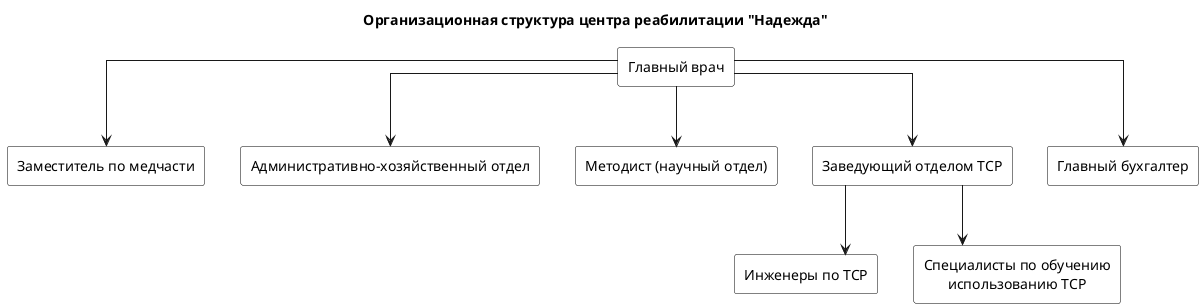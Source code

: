 @startuml
title Организационная структура центра реабилитации "Надежда"

skinparam linetype ortho
skinparam defaultTextAlignment center
skinparam rectangle {
    BackgroundColor White
    BorderColor Black
}

rectangle "Главный врач" as A {
}

rectangle "Заместитель по медчасти" as B
rectangle "Административно-хозяйственный отдел" as C
rectangle "Методист (научный отдел)" as D
rectangle "Заведующий отделом ТСР" as E
rectangle "Главный бухгалтер" as F

A -down-> B
A -down-> C
A -down-> D
A -down-> E
A -down-> F

rectangle "Инженеры по ТСР" as G
rectangle "Специалисты по обучению\nиспользованию ТСР" as H

E -down-> G
E -down-> H

@enduml
